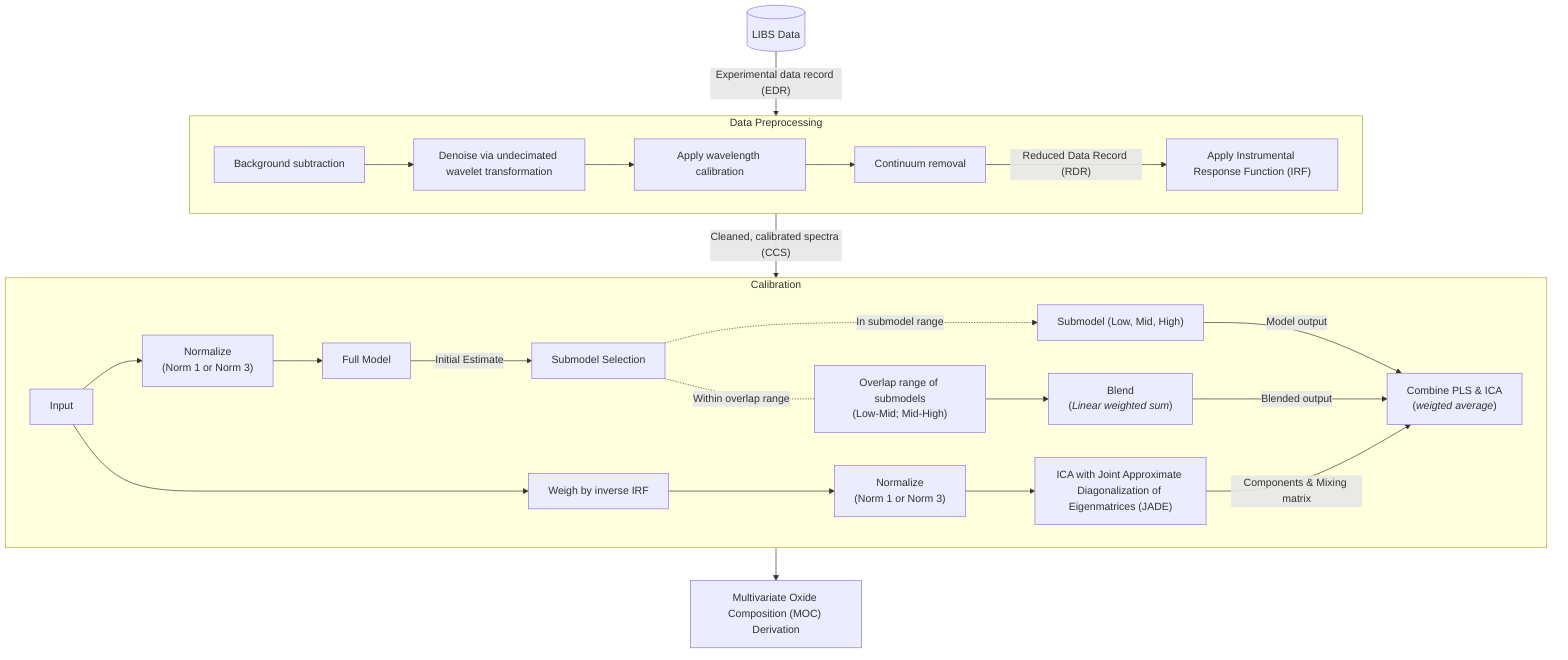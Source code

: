 flowchart TD
    subgraph DP["Data Preprocessing"]
        BS[Background subtraction] --> 
        WO["Denoise via undecimated wavelet transformation"] -->
        WC["Apply wavelength calibration"] -->
        CER["Continuum removal"] -->|"Reduced Data Record (RDR)"| IRF["Apply Instrumental Response Function (IRF)"]
    end

    db[(LIBS Data)] -->|"Experimental data record (EDR)"| DP

    DP -->|"Cleaned, calibrated spectra (CCS)"| C

    subgraph C["Calibration"]
        Input --> NOSM["`Normalize
        (Norm 1 or Norm 3)`"] --> F
        F[Full Model] --> |"Initial Estimate"| H[Submodel Selection]
        
        SM["Submodel (Low, Mid, High)"]
        BR["`Overlap range of submodels
        (Low-Mid; Mid-High)`"]

        H -.->|In submodel range| SM
        H -.-|Within overlap range| BR

        BR --> BO["`Blend
        (*Linear weighted sum*)`"]

        SM -->|Model output| J
        BO -->|Blended output| J

        Input --> WE["Weigh by inverse IRF"] --> NOI["`Normalize
        (Norm 1 or Norm 3)`"] --> I


        
        I["`ICA with Joint Approximate Diagonalization of Eigenmatrices (JADE)`"]
        I -->|Components & Mixing matrix| J


        J["`Combine PLS & ICA
        (_weigted average_)`"]
    end
    
    C --> K["Multivariate Oxide Composition (MOC) Derivation"]